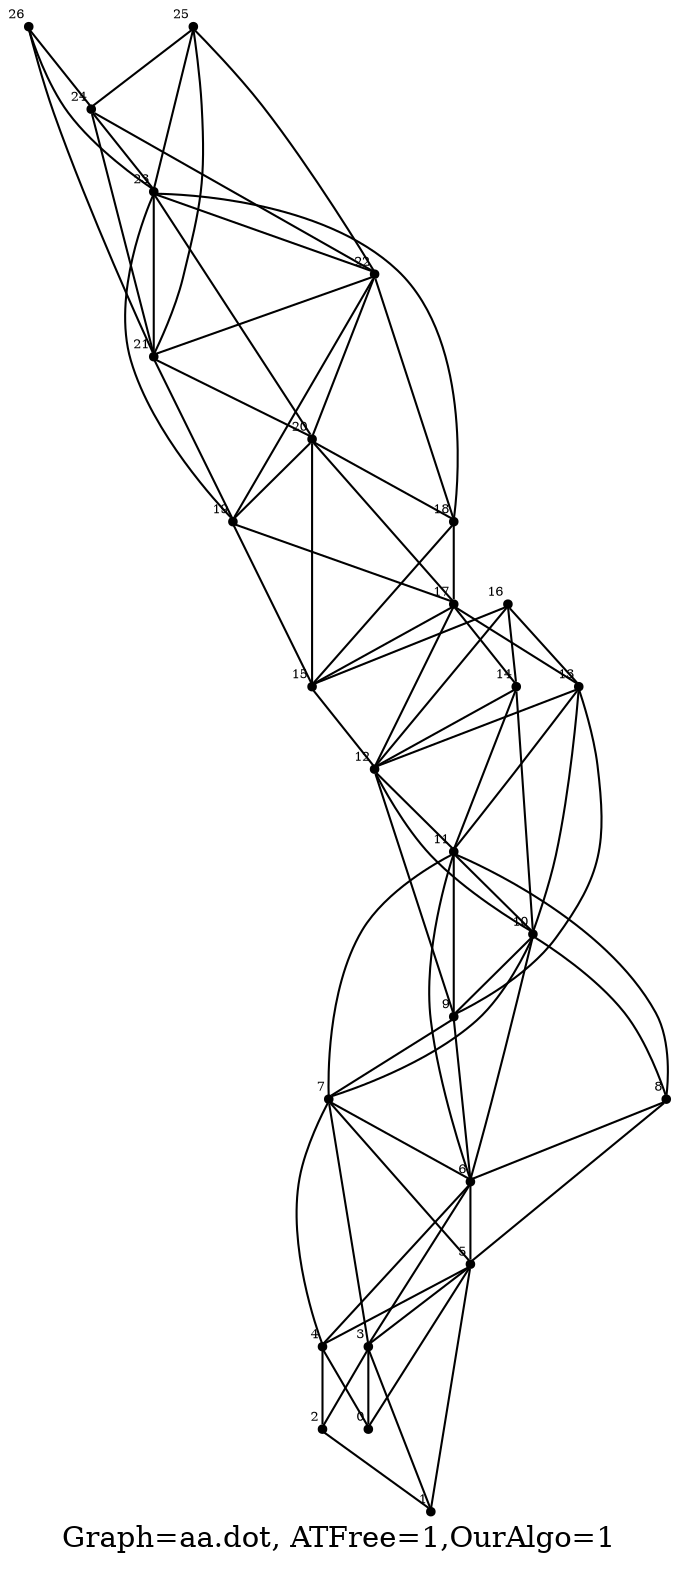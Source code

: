 /* Created by igraph 0.8.0-pre+0200568 */
graph {
  graph [
    name="Graph G"
    label="Graph=aa.dot, ATFree=1,OurAlgo=1"
    vertices=27
    edges=53
  ];
  0 [
    pos="0.000000,0.000000!"
    shape=point
    fontsize=6
    xlabel=0
  ];
  1 [
    pos="-0.100000,1.000000!"
    shape=point
    fontsize=6
    xlabel=1
  ];
  2 [
    pos="0.000000,2.000000!"
    shape=point
    fontsize=6
    xlabel=2
  ];
  3 [
    pos="1.000000,0.000000!"
    shape=point
    fontsize=6
    xlabel=3
  ];
  4 [
    pos="0.900000,1.000000!"
    shape=point
    fontsize=6
    xlabel=4
  ];
  5 [
    pos="1.000000,2.000000!"
    shape=point
    fontsize=6
    xlabel=5
  ];
  6 [
    pos="2.000000,0.000000!"
    shape=point
    fontsize=6
    xlabel=6
  ];
  7 [
    pos="1.900000,1.000000!"
    shape=point
    fontsize=6
    xlabel=7
  ];
  8 [
    pos="2.000000,2.000000!"
    shape=point
    fontsize=6
    xlabel=8
  ];
  9 [
    pos="3.000000,0.000000!"
    shape=point
    fontsize=6
    xlabel=9
  ];
  10 [
    pos="2.900000,1.000000!"
    shape=point
    fontsize=6
    xlabel=10
  ];
  11 [
    pos="3.000000,2.000000!"
    shape=point
    fontsize=6
    xlabel=11
  ];
  12 [
    pos="4.000000,0.000000!"
    shape=point
    fontsize=6
    xlabel=12
  ];
  13 [
    pos="3.900000,1.000000!"
    shape=point
    fontsize=6
    xlabel=13
  ];
  14 [
    pos="4.000000,2.000000!"
    shape=point
    fontsize=6
    xlabel=14
  ];
  15 [
    pos="5.000000,0.000000!"
    shape=point
    fontsize=6
    xlabel=15
  ];
  16 [
    pos="4.900000,1.000000!"
    shape=point
    fontsize=6
    xlabel=16
  ];
  17 [
    pos="5.000000,2.000000!"
    shape=point
    fontsize=6
    xlabel=17
  ];
  18 [
    pos="6.000000,0.000000!"
    shape=point
    fontsize=6
    xlabel=18
  ];
  19 [
    pos="5.900000,1.000000!"
    shape=point
    fontsize=6
    xlabel=19
  ];
  20 [
    pos="6.000000,2.000000!"
    shape=point
    fontsize=6
    xlabel=20
  ];
  21 [
    pos="7.000000,0.000000!"
    shape=point
    fontsize=6
    xlabel=21
  ];
  22 [
    pos="6.900000,1.000000!"
    shape=point
    fontsize=6
    xlabel=22
  ];
  23 [
    pos="7.000000,2.000000!"
    shape=point
    fontsize=6
    xlabel=23
  ];
  24 [
    pos="8.000000,0.000000!"
    shape=point
    fontsize=6
    xlabel=24
  ];
  25 [
    pos="7.900000,1.000000!"
    shape=point
    fontsize=6
    xlabel=25
  ];
  26 [
    pos="8.000000,2.000000!"
    shape=point
    fontsize=6
    xlabel=26
  ];

  3 -- 0;
  5 -- 0;
  4 -- 0;
  3 -- 1;
  5 -- 1;
  2 -- 1;
  4 -- 2;
  3 -- 2;
  6 -- 4;
  8 -- 5;
  5 -- 4;
  9 -- 6;
  6 -- 3;
  10 -- 6;
  8 -- 6;
  9 -- 7;
  7 -- 5;
  11 -- 7;
  10 -- 8;
  13 -- 9;
  14 -- 10;
  12 -- 11;
  11 -- 8;
  16 -- 12;
  12 -- 10;
  15 -- 12;
  14 -- 12;
  16 -- 13;
  13 -- 10;
  17 -- 13;
  16 -- 14;
  18 -- 15;
  16 -- 15;
  18 -- 17;
  17 -- 14;
  19 -- 17;
  23 -- 18;
  22 -- 19;
  20 -- 19;
  23 -- 20;
  20 -- 17;
  21 -- 20;
  26 -- 21;
  21 -- 19;
  25 -- 22;
  22 -- 18;
  24 -- 22;
  25 -- 23;
  23 -- 21;
  24 -- 21;
  26 -- 24;
  25 -- 24;
  26 -- 23;
  6 -- 5;
  7 -- 6;
  10 -- 7;
  5 -- 3;
  11 -- 6;
  14 -- 11;
  13 -- 11;
  11 -- 9;
  7 -- 4;
  7 -- 3;
  12 -- 9;
  10 -- 9;
  17 -- 12;
  11 -- 10;
  13 -- 12;
  17 -- 15;
  20 -- 15;
  19 -- 15;
  22 -- 20;
  23 -- 19;
  25 -- 21;
  24 -- 23;
  20 -- 18;
  23 -- 22;
  22 -- 21;
}
